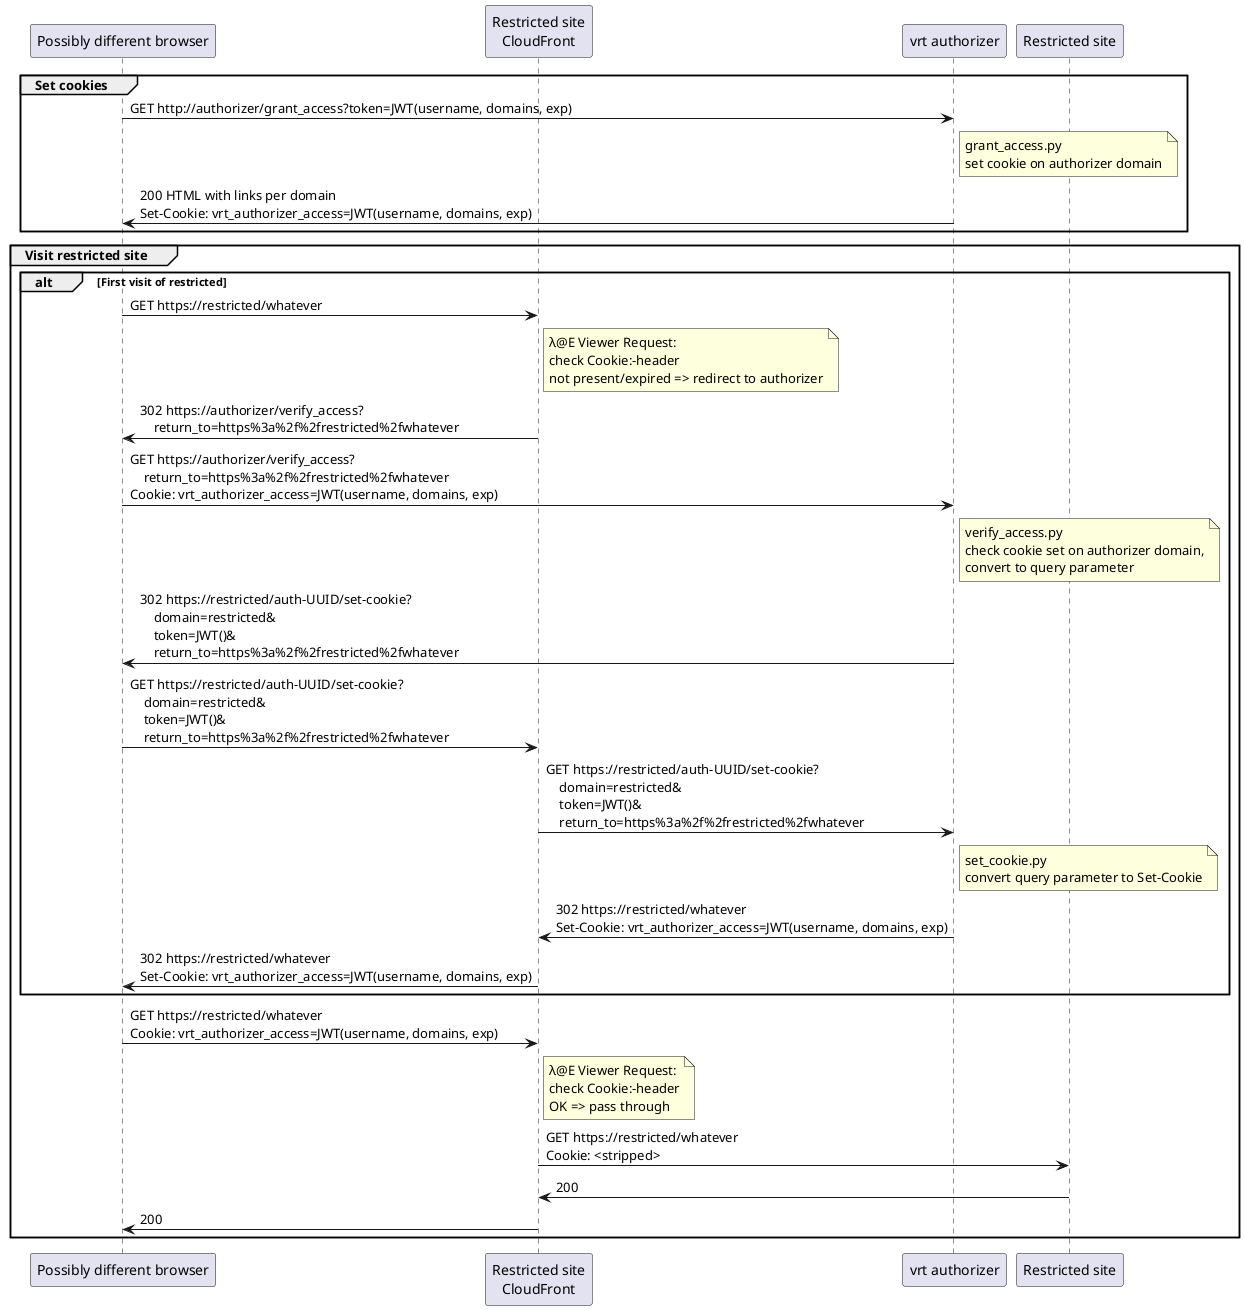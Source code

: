 @startuml

participant "Possibly different browser" as browser
participant "Restricted site\nCloudFront" as stagcf
participant "vrt authorizer" as auth
participant "Restricted site" as stagorigin

group Set cookies

browser -> auth: GET http://authorizer/grant_access?token=JWT(username, domains, exp)
note right of auth: grant_access.py\nset cookie on authorizer domain
browser <- auth: 200 HTML with links per domain\nSet-Cookie: vrt_authorizer_access=JWT(username, domains, exp)

end

group Visit restricted site

alt First visit of restricted
browser -> stagcf: GET https://restricted/whatever
note right of stagcf: λ@E Viewer Request:\ncheck Cookie:-header\nnot present/expired => redirect to authorizer
browser <- stagcf: 302 https://authorizer/verify_access?\n    return_to=https%3a%2f%2frestricted%2fwhatever

browser -> auth: GET https://authorizer/verify_access?\n    return_to=https%3a%2f%2frestricted%2fwhatever\nCookie: vrt_authorizer_access=JWT(username, domains, exp)
note right of auth: verify_access.py\ncheck cookie set on authorizer domain,\nconvert to query parameter
browser <- auth: 302 https://restricted/auth-UUID/set-cookie?\n    domain=restricted&\n    token=JWT()&\n    return_to=https%3a%2f%2frestricted%2fwhatever

browser -> stagcf: GET https://restricted/auth-UUID/set-cookie?\n    domain=restricted&\n    token=JWT()&\n    return_to=https%3a%2f%2frestricted%2fwhatever
stagcf -> auth: GET https://restricted/auth-UUID/set-cookie?\n    domain=restricted&\n    token=JWT()&\n    return_to=https%3a%2f%2frestricted%2fwhatever
note right of auth: set_cookie.py\nconvert query parameter to Set-Cookie
stagcf <- auth: 302 https://restricted/whatever\nSet-Cookie: vrt_authorizer_access=JWT(username, domains, exp)
browser <- stagcf: 302 https://restricted/whatever\nSet-Cookie: vrt_authorizer_access=JWT(username, domains, exp)
end

browser -> stagcf: GET https://restricted/whatever\nCookie: vrt_authorizer_access=JWT(username, domains, exp)
note right of stagcf: λ@E Viewer Request:\ncheck Cookie:-header\nOK => pass through
stagcf -> stagorigin:  GET https://restricted/whatever\nCookie: <stripped>
stagcf <- stagorigin: 200
browser <- stagcf: 200

end

@enduml
